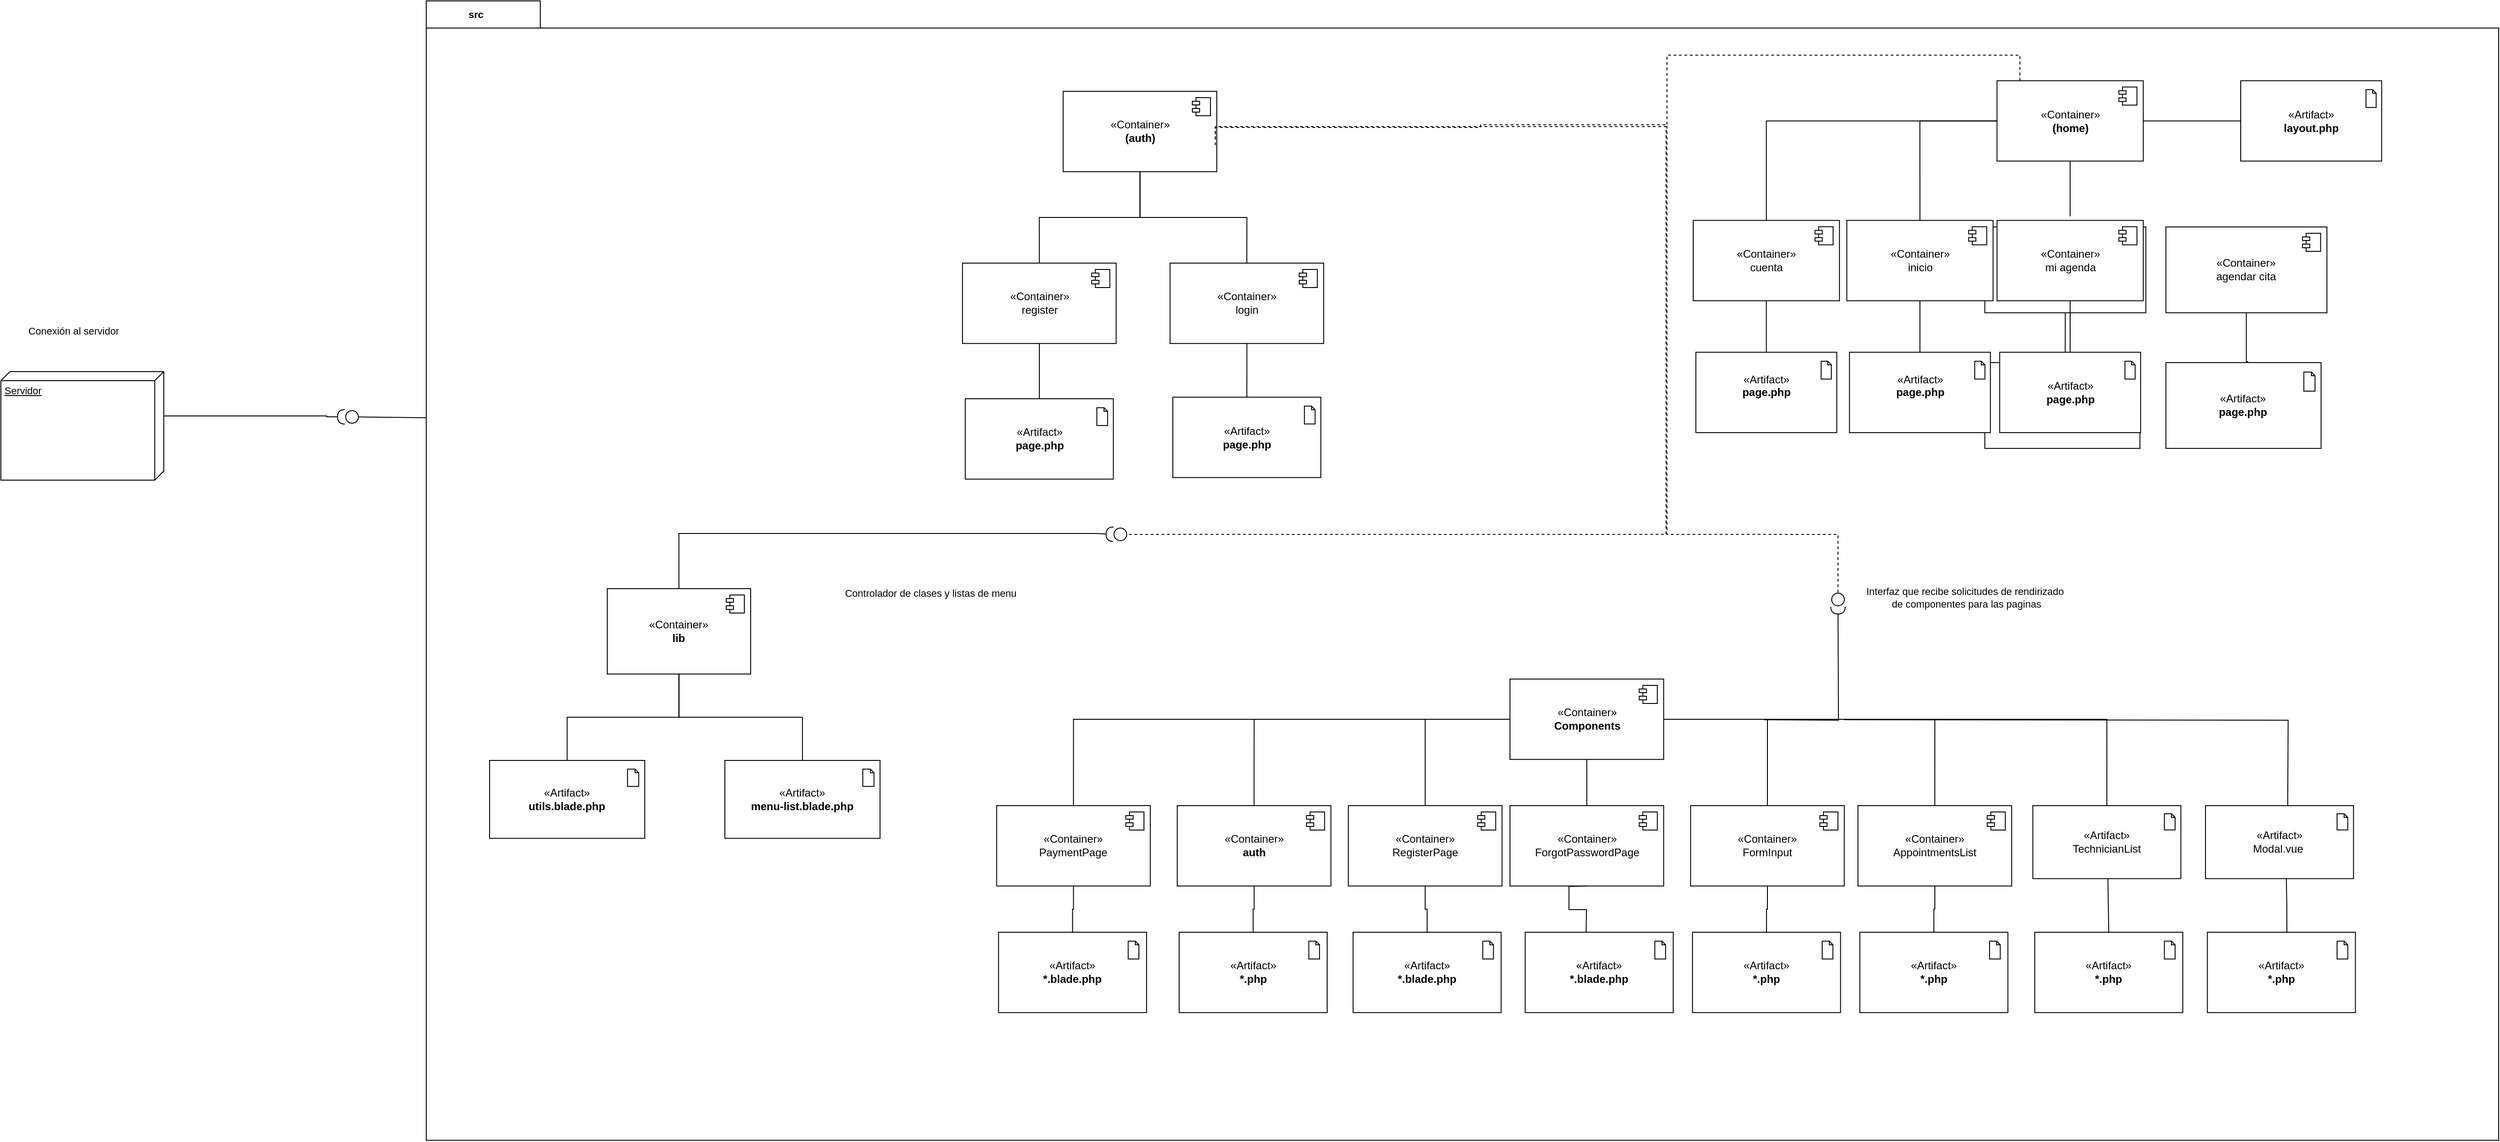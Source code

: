 <mxfile version="24.7.17">
  <diagram name="Page-1" id="smSO65hF2Sqz_nnlr_ul">
    <mxGraphModel dx="2790" dy="2148" grid="1" gridSize="10" guides="1" tooltips="1" connect="1" arrows="1" fold="1" page="1" pageScale="1" pageWidth="850" pageHeight="1100" math="0" shadow="0">
      <root>
        <mxCell id="0" />
        <mxCell id="1" parent="0" />
        <mxCell id="8WxmeXJwVNpy9xaw_TIM-440" style="edgeStyle=orthogonalEdgeStyle;shape=connector;rounded=0;orthogonalLoop=1;jettySize=auto;html=1;strokeColor=default;align=center;verticalAlign=middle;fontFamily=Helvetica;fontSize=11;fontColor=default;labelBackgroundColor=default;endArrow=circle;endFill=0;" parent="1" source="8WxmeXJwVNpy9xaw_TIM-421" edge="1">
          <mxGeometry relative="1" as="geometry">
            <mxPoint x="2020" y="560" as="targetPoint" />
            <Array as="points">
              <mxPoint x="2155" y="560" />
              <mxPoint x="2120" y="561" />
            </Array>
          </mxGeometry>
        </mxCell>
        <mxCell id="8WxmeXJwVNpy9xaw_TIM-421" value="src" style="shape=folder;fontStyle=1;tabWidth=110;tabHeight=30;tabPosition=left;html=1;boundedLbl=1;labelInHeader=1;container=1;collapsible=0;whiteSpace=wrap;fontFamily=Helvetica;fontSize=11;fontColor=default;labelBackgroundColor=default;" parent="1" vertex="1">
          <mxGeometry x="1820" y="100" width="2290" height="1260.07" as="geometry" />
        </mxCell>
        <mxCell id="8WxmeXJwVNpy9xaw_TIM-422" value="&lt;div&gt;&lt;br&gt;&lt;/div&gt;" style="html=1;strokeColor=none;resizeWidth=1;resizeHeight=1;fillColor=none;part=1;connectable=0;allowArrows=0;deletable=0;whiteSpace=wrap;fontFamily=Helvetica;fontSize=11;fontColor=default;labelBackgroundColor=default;" parent="8WxmeXJwVNpy9xaw_TIM-421" vertex="1">
          <mxGeometry width="2174.45" height="1140" relative="1" as="geometry">
            <mxPoint y="30" as="offset" />
          </mxGeometry>
        </mxCell>
        <mxCell id="tiNQSC6HaKzDwvJY5_fg-1" value="&lt;div&gt;«Container»&lt;/div&gt;&lt;div&gt;mis citas&lt;/div&gt;" style="html=1;dropTarget=0;whiteSpace=wrap;" parent="8WxmeXJwVNpy9xaw_TIM-421" vertex="1">
          <mxGeometry x="1722.215" y="249.998" width="177.924" height="94.907" as="geometry" />
        </mxCell>
        <mxCell id="tiNQSC6HaKzDwvJY5_fg-2" value="" style="shape=module;jettyWidth=8;jettyHeight=4;" parent="tiNQSC6HaKzDwvJY5_fg-1" vertex="1">
          <mxGeometry x="1" width="20" height="20" relative="1" as="geometry">
            <mxPoint x="-27" y="7" as="offset" />
          </mxGeometry>
        </mxCell>
        <mxCell id="tiNQSC6HaKzDwvJY5_fg-3" value="&lt;div&gt;«Container»&lt;/div&gt;&lt;div&gt;agendar cita&lt;/div&gt;" style="html=1;dropTarget=0;whiteSpace=wrap;" parent="8WxmeXJwVNpy9xaw_TIM-421" vertex="1">
          <mxGeometry x="1922.339" y="249.998" width="177.924" height="94.907" as="geometry" />
        </mxCell>
        <mxCell id="tiNQSC6HaKzDwvJY5_fg-4" value="" style="shape=module;jettyWidth=8;jettyHeight=4;" parent="tiNQSC6HaKzDwvJY5_fg-3" vertex="1">
          <mxGeometry x="1" width="20" height="20" relative="1" as="geometry">
            <mxPoint x="-27" y="7" as="offset" />
          </mxGeometry>
        </mxCell>
        <mxCell id="tiNQSC6HaKzDwvJY5_fg-5" value="" style="group" parent="8WxmeXJwVNpy9xaw_TIM-421" connectable="0" vertex="1">
          <mxGeometry x="1722.21" y="399.998" width="171.438" height="94.907" as="geometry" />
        </mxCell>
        <mxCell id="tiNQSC6HaKzDwvJY5_fg-6" value="&lt;div&gt;«Artifact»&lt;/div&gt;&lt;b&gt;page.tsx&lt;/b&gt;" style="html=1;dropTarget=0;whiteSpace=wrap;" parent="tiNQSC6HaKzDwvJY5_fg-5" vertex="1">
          <mxGeometry width="171.438" height="94.907" as="geometry" />
        </mxCell>
        <mxCell id="tiNQSC6HaKzDwvJY5_fg-7" value="" style="shape=note;whiteSpace=wrap;html=1;backgroundOutline=1;darkOpacity=0.05;size=4;" parent="tiNQSC6HaKzDwvJY5_fg-5" vertex="1">
          <mxGeometry x="152.389" y="10.545" width="12.382" height="21.09" as="geometry" />
        </mxCell>
        <mxCell id="tiNQSC6HaKzDwvJY5_fg-8" value="" style="group" parent="8WxmeXJwVNpy9xaw_TIM-421" connectable="0" vertex="1">
          <mxGeometry x="1922.339" y="399.998" width="171.438" height="94.907" as="geometry" />
        </mxCell>
        <mxCell id="tiNQSC6HaKzDwvJY5_fg-9" value="&lt;div&gt;«Artifact»&lt;/div&gt;&lt;b&gt;page.php&lt;/b&gt;" style="html=1;dropTarget=0;whiteSpace=wrap;" parent="tiNQSC6HaKzDwvJY5_fg-8" vertex="1">
          <mxGeometry width="171.438" height="94.907" as="geometry" />
        </mxCell>
        <mxCell id="tiNQSC6HaKzDwvJY5_fg-10" value="" style="shape=note;whiteSpace=wrap;html=1;backgroundOutline=1;darkOpacity=0.05;size=4;" parent="tiNQSC6HaKzDwvJY5_fg-8" vertex="1">
          <mxGeometry x="152.389" y="10.545" width="12.382" height="21.09" as="geometry" />
        </mxCell>
        <mxCell id="tiNQSC6HaKzDwvJY5_fg-11" style="edgeStyle=orthogonalEdgeStyle;shape=connector;rounded=0;orthogonalLoop=1;jettySize=auto;html=1;entryX=0.521;entryY=0.008;entryDx=0;entryDy=0;strokeColor=default;align=center;verticalAlign=middle;fontFamily=Helvetica;fontSize=11;fontColor=default;labelBackgroundColor=default;endArrow=none;endFill=0;entryPerimeter=0;" parent="8WxmeXJwVNpy9xaw_TIM-421" target="tiNQSC6HaKzDwvJY5_fg-6" edge="1">
          <mxGeometry relative="1" as="geometry">
            <mxPoint x="1811.127" y="344.91" as="sourcePoint" />
            <mxPoint x="1811.059" y="394.909" as="targetPoint" />
            <Array as="points">
              <mxPoint x="1810.991" y="387" />
              <mxPoint x="1812.041" y="387" />
            </Array>
          </mxGeometry>
        </mxCell>
        <mxCell id="tiNQSC6HaKzDwvJY5_fg-12" style="edgeStyle=orthogonalEdgeStyle;shape=connector;rounded=0;orthogonalLoop=1;jettySize=auto;html=1;entryX=0.53;entryY=-0.011;entryDx=0;entryDy=0;strokeColor=default;align=center;verticalAlign=middle;fontFamily=Helvetica;fontSize=11;fontColor=default;labelBackgroundColor=default;endArrow=none;endFill=0;entryPerimeter=0;" parent="8WxmeXJwVNpy9xaw_TIM-421" target="tiNQSC6HaKzDwvJY5_fg-9" edge="1">
          <mxGeometry relative="1" as="geometry">
            <mxPoint x="2011.198" y="344.903" as="sourcePoint" />
            <mxPoint x="2011.198" y="405.771" as="targetPoint" />
            <Array as="points">
              <mxPoint x="2011.628" y="399" />
            </Array>
          </mxGeometry>
        </mxCell>
        <mxCell id="8WxmeXJwVNpy9xaw_TIM-244" value="" style="group" parent="8WxmeXJwVNpy9xaw_TIM-421" connectable="0" vertex="1">
          <mxGeometry x="329.997" y="839.998" width="171.438" height="86.189" as="geometry" />
        </mxCell>
        <mxCell id="8WxmeXJwVNpy9xaw_TIM-245" value="&lt;div&gt;«Artifact»&lt;/div&gt;&lt;div&gt;&lt;b&gt;menu-list.blade.php&lt;/b&gt;&lt;br&gt;&lt;/div&gt;" style="html=1;dropTarget=0;whiteSpace=wrap;" parent="8WxmeXJwVNpy9xaw_TIM-244" vertex="1">
          <mxGeometry width="171.438" height="86.189" as="geometry" />
        </mxCell>
        <mxCell id="8WxmeXJwVNpy9xaw_TIM-246" value="" style="shape=note;whiteSpace=wrap;html=1;backgroundOutline=1;darkOpacity=0.05;size=4;" parent="8WxmeXJwVNpy9xaw_TIM-244" vertex="1">
          <mxGeometry x="152.389" y="9.577" width="12.382" height="19.153" as="geometry" />
        </mxCell>
        <mxCell id="8WxmeXJwVNpy9xaw_TIM-241" value="" style="group" parent="8WxmeXJwVNpy9xaw_TIM-421" connectable="0" vertex="1">
          <mxGeometry x="69.996" y="839.998" width="171.438" height="86.189" as="geometry" />
        </mxCell>
        <mxCell id="8WxmeXJwVNpy9xaw_TIM-242" value="&lt;div&gt;«Artifact»&lt;/div&gt;&lt;div&gt;&lt;b&gt;utils.blade.php&lt;/b&gt;&lt;/div&gt;" style="html=1;dropTarget=0;whiteSpace=wrap;" parent="8WxmeXJwVNpy9xaw_TIM-241" vertex="1">
          <mxGeometry width="171.438" height="86.189" as="geometry" />
        </mxCell>
        <mxCell id="8WxmeXJwVNpy9xaw_TIM-243" value="" style="shape=note;whiteSpace=wrap;html=1;backgroundOutline=1;darkOpacity=0.05;size=4;" parent="8WxmeXJwVNpy9xaw_TIM-241" vertex="1">
          <mxGeometry x="152.389" y="9.577" width="12.382" height="19.153" as="geometry" />
        </mxCell>
        <mxCell id="8WxmeXJwVNpy9xaw_TIM-232" value="«Container»&lt;br&gt;&lt;b&gt;lib&lt;/b&gt;" style="html=1;dropTarget=0;whiteSpace=wrap;" parent="8WxmeXJwVNpy9xaw_TIM-421" vertex="1">
          <mxGeometry x="200.0" y="650.003" width="158.479" height="94.433" as="geometry" />
        </mxCell>
        <mxCell id="8WxmeXJwVNpy9xaw_TIM-233" value="" style="shape=module;jettyWidth=8;jettyHeight=4;" parent="8WxmeXJwVNpy9xaw_TIM-232" vertex="1">
          <mxGeometry x="1" width="20" height="20" relative="1" as="geometry">
            <mxPoint x="-27" y="7" as="offset" />
          </mxGeometry>
        </mxCell>
        <mxCell id="8WxmeXJwVNpy9xaw_TIM-337" style="edgeStyle=orthogonalEdgeStyle;shape=connector;rounded=0;orthogonalLoop=1;jettySize=auto;html=1;entryX=0.5;entryY=0;entryDx=0;entryDy=0;strokeColor=default;align=center;verticalAlign=middle;fontFamily=Helvetica;fontSize=11;fontColor=default;labelBackgroundColor=default;endArrow=none;endFill=0;" parent="8WxmeXJwVNpy9xaw_TIM-421" source="8WxmeXJwVNpy9xaw_TIM-232" target="8WxmeXJwVNpy9xaw_TIM-245" edge="1">
          <mxGeometry relative="1" as="geometry" />
        </mxCell>
        <mxCell id="8WxmeXJwVNpy9xaw_TIM-336" style="edgeStyle=orthogonalEdgeStyle;shape=connector;rounded=0;orthogonalLoop=1;jettySize=auto;html=1;entryX=0.5;entryY=0;entryDx=0;entryDy=0;strokeColor=default;align=center;verticalAlign=middle;fontFamily=Helvetica;fontSize=11;fontColor=default;labelBackgroundColor=default;endArrow=none;endFill=0;" parent="8WxmeXJwVNpy9xaw_TIM-421" source="8WxmeXJwVNpy9xaw_TIM-232" target="8WxmeXJwVNpy9xaw_TIM-242" edge="1">
          <mxGeometry relative="1" as="geometry" />
        </mxCell>
        <mxCell id="8WxmeXJwVNpy9xaw_TIM-412" value="Controlador de clases y listas de menu" style="text;html=1;align=center;verticalAlign=middle;resizable=0;points=[];autosize=1;strokeColor=none;fillColor=none;fontFamily=Helvetica;fontSize=11;fontColor=default;labelBackgroundColor=default;" parent="8WxmeXJwVNpy9xaw_TIM-421" vertex="1">
          <mxGeometry x="451.697" y="640" width="210" height="30" as="geometry" />
        </mxCell>
        <mxCell id="8WxmeXJwVNpy9xaw_TIM-236" value="«Container»&lt;br&gt;&lt;b&gt;Components&lt;/b&gt;" style="html=1;dropTarget=0;whiteSpace=wrap;" parent="8WxmeXJwVNpy9xaw_TIM-421" vertex="1">
          <mxGeometry x="1197.519" y="750.002" width="169.813" height="88.876" as="geometry" />
        </mxCell>
        <mxCell id="8WxmeXJwVNpy9xaw_TIM-237" value="" style="shape=module;jettyWidth=8;jettyHeight=4;" parent="8WxmeXJwVNpy9xaw_TIM-236" vertex="1">
          <mxGeometry x="1" width="20" height="20" relative="1" as="geometry">
            <mxPoint x="-27" y="7" as="offset" />
          </mxGeometry>
        </mxCell>
        <mxCell id="8WxmeXJwVNpy9xaw_TIM-297" value="«Container»&lt;br&gt;PaymentPage" style="html=1;dropTarget=0;whiteSpace=wrap;" parent="8WxmeXJwVNpy9xaw_TIM-421" vertex="1">
          <mxGeometry x="630.271" y="890.002" width="169.813" height="88.876" as="geometry" />
        </mxCell>
        <mxCell id="8WxmeXJwVNpy9xaw_TIM-298" value="" style="shape=module;jettyWidth=8;jettyHeight=4;" parent="8WxmeXJwVNpy9xaw_TIM-297" vertex="1">
          <mxGeometry x="1" width="20" height="20" relative="1" as="geometry">
            <mxPoint x="-27" y="7" as="offset" />
          </mxGeometry>
        </mxCell>
        <mxCell id="8WxmeXJwVNpy9xaw_TIM-339" style="edgeStyle=orthogonalEdgeStyle;shape=connector;rounded=0;orthogonalLoop=1;jettySize=auto;html=1;entryX=0.5;entryY=0;entryDx=0;entryDy=0;strokeColor=default;align=center;verticalAlign=middle;fontFamily=Helvetica;fontSize=11;fontColor=default;labelBackgroundColor=default;endArrow=none;endFill=0;" parent="8WxmeXJwVNpy9xaw_TIM-421" source="8WxmeXJwVNpy9xaw_TIM-236" target="8WxmeXJwVNpy9xaw_TIM-297" edge="1">
          <mxGeometry relative="1" as="geometry">
            <Array as="points">
              <mxPoint x="714.927" y="794" />
            </Array>
          </mxGeometry>
        </mxCell>
        <mxCell id="8WxmeXJwVNpy9xaw_TIM-372" value="" style="group" parent="8WxmeXJwVNpy9xaw_TIM-421" connectable="0" vertex="1">
          <mxGeometry x="630.273" y="1030.001" width="163.574" height="88.876" as="geometry" />
        </mxCell>
        <mxCell id="8WxmeXJwVNpy9xaw_TIM-373" value="&lt;div&gt;«Artifact»&lt;/div&gt;&lt;b&gt;*.blade.php&lt;/b&gt;" style="html=1;dropTarget=0;whiteSpace=wrap;" parent="8WxmeXJwVNpy9xaw_TIM-372" vertex="1">
          <mxGeometry x="2.101" width="163.574" height="88.876" as="geometry" />
        </mxCell>
        <mxCell id="8WxmeXJwVNpy9xaw_TIM-374" value="" style="shape=note;whiteSpace=wrap;html=1;backgroundOutline=1;darkOpacity=0.05;size=4;" parent="8WxmeXJwVNpy9xaw_TIM-372" vertex="1">
          <mxGeometry x="145.399" y="9.875" width="11.814" height="19.75" as="geometry" />
        </mxCell>
        <mxCell id="8WxmeXJwVNpy9xaw_TIM-375" style="edgeStyle=orthogonalEdgeStyle;shape=connector;rounded=0;orthogonalLoop=1;jettySize=auto;html=1;strokeColor=default;align=center;verticalAlign=middle;fontFamily=Helvetica;fontSize=11;fontColor=default;labelBackgroundColor=default;endArrow=none;endFill=0;" parent="8WxmeXJwVNpy9xaw_TIM-421" source="8WxmeXJwVNpy9xaw_TIM-297" target="8WxmeXJwVNpy9xaw_TIM-373" edge="1">
          <mxGeometry relative="1" as="geometry" />
        </mxCell>
        <mxCell id="8WxmeXJwVNpy9xaw_TIM-376" value="" style="group" parent="8WxmeXJwVNpy9xaw_TIM-421" connectable="0" vertex="1">
          <mxGeometry x="829.861" y="1030.001" width="163.574" height="88.876" as="geometry" />
        </mxCell>
        <mxCell id="8WxmeXJwVNpy9xaw_TIM-377" value="&lt;div&gt;«Artifact»&lt;/div&gt;&lt;b&gt;*.php&lt;/b&gt;" style="html=1;dropTarget=0;whiteSpace=wrap;" parent="8WxmeXJwVNpy9xaw_TIM-376" vertex="1">
          <mxGeometry x="2.101" width="163.574" height="88.876" as="geometry" />
        </mxCell>
        <mxCell id="8WxmeXJwVNpy9xaw_TIM-378" value="" style="shape=note;whiteSpace=wrap;html=1;backgroundOutline=1;darkOpacity=0.05;size=4;" parent="8WxmeXJwVNpy9xaw_TIM-376" vertex="1">
          <mxGeometry x="145.399" y="9.875" width="11.814" height="19.75" as="geometry" />
        </mxCell>
        <mxCell id="8WxmeXJwVNpy9xaw_TIM-299" value="«Container»&lt;br&gt;&lt;b&gt;auth&lt;/b&gt;" style="html=1;dropTarget=0;whiteSpace=wrap;" parent="8WxmeXJwVNpy9xaw_TIM-421" vertex="1">
          <mxGeometry x="829.858" y="890.002" width="169.813" height="88.876" as="geometry" />
        </mxCell>
        <mxCell id="8WxmeXJwVNpy9xaw_TIM-300" value="" style="shape=module;jettyWidth=8;jettyHeight=4;" parent="8WxmeXJwVNpy9xaw_TIM-299" vertex="1">
          <mxGeometry x="1" width="20" height="20" relative="1" as="geometry">
            <mxPoint x="-27" y="7" as="offset" />
          </mxGeometry>
        </mxCell>
        <mxCell id="8WxmeXJwVNpy9xaw_TIM-340" style="edgeStyle=orthogonalEdgeStyle;shape=connector;rounded=0;orthogonalLoop=1;jettySize=auto;html=1;entryX=0.5;entryY=0;entryDx=0;entryDy=0;strokeColor=default;align=center;verticalAlign=middle;fontFamily=Helvetica;fontSize=11;fontColor=default;labelBackgroundColor=default;endArrow=none;endFill=0;" parent="8WxmeXJwVNpy9xaw_TIM-421" source="8WxmeXJwVNpy9xaw_TIM-236" target="8WxmeXJwVNpy9xaw_TIM-299" edge="1">
          <mxGeometry relative="1" as="geometry" />
        </mxCell>
        <mxCell id="8WxmeXJwVNpy9xaw_TIM-386" style="edgeStyle=orthogonalEdgeStyle;shape=connector;rounded=0;orthogonalLoop=1;jettySize=auto;html=1;entryX=0.5;entryY=0;entryDx=0;entryDy=0;strokeColor=default;align=center;verticalAlign=middle;fontFamily=Helvetica;fontSize=11;fontColor=default;labelBackgroundColor=default;endArrow=none;endFill=0;" parent="8WxmeXJwVNpy9xaw_TIM-421" source="8WxmeXJwVNpy9xaw_TIM-299" target="8WxmeXJwVNpy9xaw_TIM-377" edge="1">
          <mxGeometry relative="1" as="geometry" />
        </mxCell>
        <mxCell id="8WxmeXJwVNpy9xaw_TIM-301" value="«Container»&lt;br&gt;RegisterPage" style="html=1;dropTarget=0;whiteSpace=wrap;" parent="8WxmeXJwVNpy9xaw_TIM-421" vertex="1">
          <mxGeometry x="1018.941" y="890.002" width="169.813" height="88.876" as="geometry" />
        </mxCell>
        <mxCell id="8WxmeXJwVNpy9xaw_TIM-302" value="" style="shape=module;jettyWidth=8;jettyHeight=4;" parent="8WxmeXJwVNpy9xaw_TIM-301" vertex="1">
          <mxGeometry x="1" width="20" height="20" relative="1" as="geometry">
            <mxPoint x="-27" y="7" as="offset" />
          </mxGeometry>
        </mxCell>
        <mxCell id="8WxmeXJwVNpy9xaw_TIM-341" style="edgeStyle=orthogonalEdgeStyle;shape=connector;rounded=0;orthogonalLoop=1;jettySize=auto;html=1;entryX=0.5;entryY=0;entryDx=0;entryDy=0;strokeColor=default;align=center;verticalAlign=middle;fontFamily=Helvetica;fontSize=11;fontColor=default;labelBackgroundColor=default;endArrow=none;endFill=0;" parent="8WxmeXJwVNpy9xaw_TIM-421" source="8WxmeXJwVNpy9xaw_TIM-236" target="8WxmeXJwVNpy9xaw_TIM-301" edge="1">
          <mxGeometry relative="1" as="geometry" />
        </mxCell>
        <mxCell id="8WxmeXJwVNpy9xaw_TIM-379" value="" style="group" parent="8WxmeXJwVNpy9xaw_TIM-421" connectable="0" vertex="1">
          <mxGeometry x="1022.063" y="1030.001" width="163.574" height="88.876" as="geometry" />
        </mxCell>
        <mxCell id="8WxmeXJwVNpy9xaw_TIM-380" value="&lt;div&gt;«Artifact»&lt;/div&gt;&lt;b&gt;*.blade.php&lt;/b&gt;" style="html=1;dropTarget=0;whiteSpace=wrap;" parent="8WxmeXJwVNpy9xaw_TIM-379" vertex="1">
          <mxGeometry x="2.101" width="163.574" height="88.876" as="geometry" />
        </mxCell>
        <mxCell id="8WxmeXJwVNpy9xaw_TIM-381" value="" style="shape=note;whiteSpace=wrap;html=1;backgroundOutline=1;darkOpacity=0.05;size=4;" parent="8WxmeXJwVNpy9xaw_TIM-379" vertex="1">
          <mxGeometry x="145.399" y="9.875" width="11.814" height="19.75" as="geometry" />
        </mxCell>
        <mxCell id="8WxmeXJwVNpy9xaw_TIM-387" style="edgeStyle=orthogonalEdgeStyle;shape=connector;rounded=0;orthogonalLoop=1;jettySize=auto;html=1;entryX=0.5;entryY=0;entryDx=0;entryDy=0;strokeColor=default;align=center;verticalAlign=middle;fontFamily=Helvetica;fontSize=11;fontColor=default;labelBackgroundColor=default;endArrow=none;endFill=0;" parent="8WxmeXJwVNpy9xaw_TIM-421" source="8WxmeXJwVNpy9xaw_TIM-301" target="8WxmeXJwVNpy9xaw_TIM-380" edge="1">
          <mxGeometry relative="1" as="geometry" />
        </mxCell>
        <mxCell id="8WxmeXJwVNpy9xaw_TIM-382" value="" style="group" parent="8WxmeXJwVNpy9xaw_TIM-421" connectable="0" vertex="1">
          <mxGeometry x="1212.228" y="1030.001" width="163.574" height="88.876" as="geometry" />
        </mxCell>
        <mxCell id="8WxmeXJwVNpy9xaw_TIM-383" value="&lt;div&gt;«Artifact»&lt;/div&gt;&lt;b&gt;*.blade.php&lt;/b&gt;" style="html=1;dropTarget=0;whiteSpace=wrap;" parent="8WxmeXJwVNpy9xaw_TIM-382" vertex="1">
          <mxGeometry x="2.101" width="163.574" height="88.876" as="geometry" />
        </mxCell>
        <mxCell id="8WxmeXJwVNpy9xaw_TIM-384" value="" style="shape=note;whiteSpace=wrap;html=1;backgroundOutline=1;darkOpacity=0.05;size=4;" parent="8WxmeXJwVNpy9xaw_TIM-382" vertex="1">
          <mxGeometry x="145.399" y="9.875" width="11.814" height="19.75" as="geometry" />
        </mxCell>
        <mxCell id="8WxmeXJwVNpy9xaw_TIM-303" value="«Container»&lt;br&gt;ForgotPasswordPage" style="html=1;dropTarget=0;whiteSpace=wrap;" parent="8WxmeXJwVNpy9xaw_TIM-421" vertex="1">
          <mxGeometry x="1197.519" y="890.002" width="169.813" height="88.876" as="geometry" />
        </mxCell>
        <mxCell id="8WxmeXJwVNpy9xaw_TIM-304" value="" style="shape=module;jettyWidth=8;jettyHeight=4;" parent="8WxmeXJwVNpy9xaw_TIM-303" vertex="1">
          <mxGeometry x="1" width="20" height="20" relative="1" as="geometry">
            <mxPoint x="-27" y="7" as="offset" />
          </mxGeometry>
        </mxCell>
        <mxCell id="8WxmeXJwVNpy9xaw_TIM-342" style="edgeStyle=orthogonalEdgeStyle;shape=connector;rounded=0;orthogonalLoop=1;jettySize=auto;html=1;entryX=0.5;entryY=0;entryDx=0;entryDy=0;strokeColor=default;align=center;verticalAlign=middle;fontFamily=Helvetica;fontSize=11;fontColor=default;labelBackgroundColor=default;endArrow=none;endFill=0;" parent="8WxmeXJwVNpy9xaw_TIM-421" source="8WxmeXJwVNpy9xaw_TIM-236" target="8WxmeXJwVNpy9xaw_TIM-303" edge="1">
          <mxGeometry relative="1" as="geometry" />
        </mxCell>
        <mxCell id="8WxmeXJwVNpy9xaw_TIM-388" style="edgeStyle=orthogonalEdgeStyle;shape=connector;rounded=0;orthogonalLoop=1;jettySize=auto;html=1;entryX=0.5;entryY=0;entryDx=0;entryDy=0;strokeColor=default;align=center;verticalAlign=middle;fontFamily=Helvetica;fontSize=11;fontColor=default;labelBackgroundColor=default;endArrow=none;endFill=0;" parent="8WxmeXJwVNpy9xaw_TIM-421" edge="1">
          <mxGeometry relative="1" as="geometry">
            <mxPoint x="1282.673" y="978.878" as="sourcePoint" />
            <mxPoint x="1281.63" y="1030.001" as="targetPoint" />
          </mxGeometry>
        </mxCell>
        <mxCell id="8WxmeXJwVNpy9xaw_TIM-305" value="«Container»&lt;br&gt;FormInput" style="html=1;dropTarget=0;whiteSpace=wrap;" parent="8WxmeXJwVNpy9xaw_TIM-421" vertex="1">
          <mxGeometry x="1397.106" y="890.002" width="169.813" height="88.876" as="geometry" />
        </mxCell>
        <mxCell id="8WxmeXJwVNpy9xaw_TIM-306" value="" style="shape=module;jettyWidth=8;jettyHeight=4;" parent="8WxmeXJwVNpy9xaw_TIM-305" vertex="1">
          <mxGeometry x="1" width="20" height="20" relative="1" as="geometry">
            <mxPoint x="-27" y="7" as="offset" />
          </mxGeometry>
        </mxCell>
        <mxCell id="8WxmeXJwVNpy9xaw_TIM-343" style="edgeStyle=orthogonalEdgeStyle;shape=connector;rounded=0;orthogonalLoop=1;jettySize=auto;html=1;entryX=0.5;entryY=0;entryDx=0;entryDy=0;strokeColor=default;align=center;verticalAlign=middle;fontFamily=Helvetica;fontSize=11;fontColor=default;labelBackgroundColor=default;endArrow=none;endFill=0;" parent="8WxmeXJwVNpy9xaw_TIM-421" source="8WxmeXJwVNpy9xaw_TIM-236" target="8WxmeXJwVNpy9xaw_TIM-305" edge="1">
          <mxGeometry relative="1" as="geometry" />
        </mxCell>
        <mxCell id="8WxmeXJwVNpy9xaw_TIM-389" value="" style="group" parent="8WxmeXJwVNpy9xaw_TIM-421" connectable="0" vertex="1">
          <mxGeometry x="1397.108" y="1030.001" width="163.574" height="88.876" as="geometry" />
        </mxCell>
        <mxCell id="8WxmeXJwVNpy9xaw_TIM-390" value="&lt;div&gt;«Artifact»&lt;/div&gt;&lt;b&gt;*.php&lt;/b&gt;" style="html=1;dropTarget=0;whiteSpace=wrap;" parent="8WxmeXJwVNpy9xaw_TIM-389" vertex="1">
          <mxGeometry x="2.101" width="163.574" height="88.876" as="geometry" />
        </mxCell>
        <mxCell id="8WxmeXJwVNpy9xaw_TIM-391" value="" style="shape=note;whiteSpace=wrap;html=1;backgroundOutline=1;darkOpacity=0.05;size=4;" parent="8WxmeXJwVNpy9xaw_TIM-389" vertex="1">
          <mxGeometry x="145.399" y="9.875" width="11.814" height="19.75" as="geometry" />
        </mxCell>
        <mxCell id="8WxmeXJwVNpy9xaw_TIM-394" style="edgeStyle=orthogonalEdgeStyle;shape=connector;rounded=0;orthogonalLoop=1;jettySize=auto;html=1;entryX=0.5;entryY=0;entryDx=0;entryDy=0;strokeColor=default;align=center;verticalAlign=middle;fontFamily=Helvetica;fontSize=11;fontColor=default;labelBackgroundColor=default;endArrow=none;endFill=0;" parent="8WxmeXJwVNpy9xaw_TIM-421" source="8WxmeXJwVNpy9xaw_TIM-305" target="8WxmeXJwVNpy9xaw_TIM-390" edge="1">
          <mxGeometry relative="1" as="geometry" />
        </mxCell>
        <mxCell id="8WxmeXJwVNpy9xaw_TIM-415" value="" style="group" parent="8WxmeXJwVNpy9xaw_TIM-421" connectable="0" vertex="1">
          <mxGeometry x="1582.052" y="1030.001" width="163.574" height="88.876" as="geometry" />
        </mxCell>
        <mxCell id="8WxmeXJwVNpy9xaw_TIM-416" value="&lt;div&gt;«Artifact»&lt;/div&gt;&lt;b&gt;*.php&lt;/b&gt;" style="html=1;dropTarget=0;whiteSpace=wrap;" parent="8WxmeXJwVNpy9xaw_TIM-415" vertex="1">
          <mxGeometry x="2.101" width="163.574" height="88.876" as="geometry" />
        </mxCell>
        <mxCell id="8WxmeXJwVNpy9xaw_TIM-417" value="" style="shape=note;whiteSpace=wrap;html=1;backgroundOutline=1;darkOpacity=0.05;size=4;" parent="8WxmeXJwVNpy9xaw_TIM-415" vertex="1">
          <mxGeometry x="145.399" y="9.875" width="11.814" height="19.75" as="geometry" />
        </mxCell>
        <mxCell id="8WxmeXJwVNpy9xaw_TIM-413" value="«Container»&lt;br&gt;AppointmentsList" style="html=1;dropTarget=0;whiteSpace=wrap;" parent="8WxmeXJwVNpy9xaw_TIM-421" vertex="1">
          <mxGeometry x="1582.05" y="890.002" width="169.813" height="88.876" as="geometry" />
        </mxCell>
        <mxCell id="8WxmeXJwVNpy9xaw_TIM-414" value="" style="shape=module;jettyWidth=8;jettyHeight=4;" parent="8WxmeXJwVNpy9xaw_TIM-413" vertex="1">
          <mxGeometry x="1" width="20" height="20" relative="1" as="geometry">
            <mxPoint x="-27" y="7" as="offset" />
          </mxGeometry>
        </mxCell>
        <mxCell id="8WxmeXJwVNpy9xaw_TIM-420" style="edgeStyle=orthogonalEdgeStyle;shape=connector;rounded=0;orthogonalLoop=1;jettySize=auto;html=1;entryX=0.5;entryY=0;entryDx=0;entryDy=0;strokeColor=default;align=center;verticalAlign=middle;fontFamily=Helvetica;fontSize=11;fontColor=default;labelBackgroundColor=default;endArrow=none;endFill=0;" parent="8WxmeXJwVNpy9xaw_TIM-421" source="8WxmeXJwVNpy9xaw_TIM-236" target="8WxmeXJwVNpy9xaw_TIM-413" edge="1">
          <mxGeometry relative="1" as="geometry" />
        </mxCell>
        <mxCell id="8WxmeXJwVNpy9xaw_TIM-419" style="edgeStyle=orthogonalEdgeStyle;shape=connector;rounded=0;orthogonalLoop=1;jettySize=auto;html=1;entryX=0.5;entryY=0;entryDx=0;entryDy=0;strokeColor=default;align=center;verticalAlign=middle;fontFamily=Helvetica;fontSize=11;fontColor=default;labelBackgroundColor=default;endArrow=none;endFill=0;" parent="8WxmeXJwVNpy9xaw_TIM-421" source="8WxmeXJwVNpy9xaw_TIM-413" target="8WxmeXJwVNpy9xaw_TIM-416" edge="1">
          <mxGeometry relative="1" as="geometry" />
        </mxCell>
        <mxCell id="8WxmeXJwVNpy9xaw_TIM-247" value="" style="group" parent="8WxmeXJwVNpy9xaw_TIM-421" connectable="0" vertex="1">
          <mxGeometry x="1775.28" y="890.005" width="163.574" height="80.712" as="geometry" />
        </mxCell>
        <mxCell id="8WxmeXJwVNpy9xaw_TIM-248" value="&lt;div&gt;«Artifact»&lt;/div&gt;&lt;div&gt;TechnicianList&lt;br&gt;&lt;/div&gt;" style="html=1;dropTarget=0;whiteSpace=wrap;" parent="8WxmeXJwVNpy9xaw_TIM-247" vertex="1">
          <mxGeometry width="163.574" height="80.712" as="geometry" />
        </mxCell>
        <mxCell id="8WxmeXJwVNpy9xaw_TIM-249" value="" style="shape=note;whiteSpace=wrap;html=1;backgroundOutline=1;darkOpacity=0.05;size=4;" parent="8WxmeXJwVNpy9xaw_TIM-247" vertex="1">
          <mxGeometry x="145.399" y="8.968" width="11.814" height="17.936" as="geometry" />
        </mxCell>
        <mxCell id="8WxmeXJwVNpy9xaw_TIM-338" style="edgeStyle=orthogonalEdgeStyle;shape=connector;rounded=0;orthogonalLoop=1;jettySize=auto;html=1;entryX=0.5;entryY=0;entryDx=0;entryDy=0;strokeColor=default;align=center;verticalAlign=middle;fontFamily=Helvetica;fontSize=11;fontColor=default;labelBackgroundColor=default;endArrow=none;endFill=0;" parent="8WxmeXJwVNpy9xaw_TIM-421" source="8WxmeXJwVNpy9xaw_TIM-236" target="8WxmeXJwVNpy9xaw_TIM-248" edge="1">
          <mxGeometry relative="1" as="geometry" />
        </mxCell>
        <mxCell id="8WxmeXJwVNpy9xaw_TIM-264" value="" style="group" parent="8WxmeXJwVNpy9xaw_TIM-421" connectable="0" vertex="1">
          <mxGeometry x="595.661" y="440.001" width="163.574" height="88.876" as="geometry" />
        </mxCell>
        <mxCell id="8WxmeXJwVNpy9xaw_TIM-265" value="&lt;div&gt;«Artifact»&lt;/div&gt;&lt;b&gt;page.php&lt;/b&gt;" style="html=1;dropTarget=0;whiteSpace=wrap;" parent="8WxmeXJwVNpy9xaw_TIM-264" vertex="1">
          <mxGeometry width="163.574" height="88.876" as="geometry" />
        </mxCell>
        <mxCell id="8WxmeXJwVNpy9xaw_TIM-266" value="" style="shape=note;whiteSpace=wrap;html=1;backgroundOutline=1;darkOpacity=0.05;size=4;" parent="8WxmeXJwVNpy9xaw_TIM-264" vertex="1">
          <mxGeometry x="145.399" y="9.875" width="11.814" height="19.75" as="geometry" />
        </mxCell>
        <mxCell id="8WxmeXJwVNpy9xaw_TIM-262" value="&lt;div&gt;«Container»&lt;/div&gt;register" style="html=1;dropTarget=0;whiteSpace=wrap;" parent="8WxmeXJwVNpy9xaw_TIM-421" vertex="1">
          <mxGeometry x="592.567" y="289.995" width="169.763" height="88.876" as="geometry" />
        </mxCell>
        <mxCell id="8WxmeXJwVNpy9xaw_TIM-263" value="" style="shape=module;jettyWidth=8;jettyHeight=4;" parent="8WxmeXJwVNpy9xaw_TIM-262" vertex="1">
          <mxGeometry x="1" width="20" height="20" relative="1" as="geometry">
            <mxPoint x="-27" y="7" as="offset" />
          </mxGeometry>
        </mxCell>
        <mxCell id="8WxmeXJwVNpy9xaw_TIM-321" style="edgeStyle=orthogonalEdgeStyle;shape=connector;rounded=0;orthogonalLoop=1;jettySize=auto;html=1;entryX=0.5;entryY=0;entryDx=0;entryDy=0;strokeColor=default;align=center;verticalAlign=middle;fontFamily=Helvetica;fontSize=11;fontColor=default;labelBackgroundColor=default;endArrow=none;endFill=0;" parent="8WxmeXJwVNpy9xaw_TIM-421" source="8WxmeXJwVNpy9xaw_TIM-262" target="8WxmeXJwVNpy9xaw_TIM-265" edge="1">
          <mxGeometry relative="1" as="geometry" />
        </mxCell>
        <mxCell id="8WxmeXJwVNpy9xaw_TIM-258" value="«Container»&lt;br&gt;&lt;b&gt;(auth)&lt;/b&gt;" style="html=1;dropTarget=0;whiteSpace=wrap;" parent="8WxmeXJwVNpy9xaw_TIM-421" vertex="1">
          <mxGeometry x="703.806" y="99.996" width="169.763" height="88.876" as="geometry" />
        </mxCell>
        <mxCell id="8WxmeXJwVNpy9xaw_TIM-259" value="" style="shape=module;jettyWidth=8;jettyHeight=4;" parent="8WxmeXJwVNpy9xaw_TIM-258" vertex="1">
          <mxGeometry x="1" width="20" height="20" relative="1" as="geometry">
            <mxPoint x="-27" y="7" as="offset" />
          </mxGeometry>
        </mxCell>
        <mxCell id="8WxmeXJwVNpy9xaw_TIM-319" style="edgeStyle=orthogonalEdgeStyle;rounded=0;orthogonalLoop=1;jettySize=auto;html=1;entryX=0.5;entryY=0;entryDx=0;entryDy=0;endArrow=none;endFill=0;" parent="8WxmeXJwVNpy9xaw_TIM-421" source="8WxmeXJwVNpy9xaw_TIM-258" target="8WxmeXJwVNpy9xaw_TIM-262" edge="1">
          <mxGeometry relative="1" as="geometry" />
        </mxCell>
        <mxCell id="8WxmeXJwVNpy9xaw_TIM-260" value="&lt;div&gt;«Container»&lt;/div&gt;login" style="html=1;dropTarget=0;whiteSpace=wrap;" parent="8WxmeXJwVNpy9xaw_TIM-421" vertex="1">
          <mxGeometry x="821.884" y="289.995" width="169.763" height="88.876" as="geometry" />
        </mxCell>
        <mxCell id="8WxmeXJwVNpy9xaw_TIM-261" value="" style="shape=module;jettyWidth=8;jettyHeight=4;" parent="8WxmeXJwVNpy9xaw_TIM-260" vertex="1">
          <mxGeometry x="1" width="20" height="20" relative="1" as="geometry">
            <mxPoint x="-27" y="7" as="offset" />
          </mxGeometry>
        </mxCell>
        <mxCell id="8WxmeXJwVNpy9xaw_TIM-333" style="edgeStyle=orthogonalEdgeStyle;shape=connector;rounded=0;orthogonalLoop=1;jettySize=auto;html=1;entryX=0.5;entryY=0;entryDx=0;entryDy=0;strokeColor=default;align=center;verticalAlign=middle;fontFamily=Helvetica;fontSize=11;fontColor=default;labelBackgroundColor=default;endArrow=none;endFill=0;" parent="8WxmeXJwVNpy9xaw_TIM-421" source="8WxmeXJwVNpy9xaw_TIM-258" target="8WxmeXJwVNpy9xaw_TIM-260" edge="1">
          <mxGeometry relative="1" as="geometry" />
        </mxCell>
        <mxCell id="8WxmeXJwVNpy9xaw_TIM-267" value="" style="group" parent="8WxmeXJwVNpy9xaw_TIM-421" connectable="0" vertex="1">
          <mxGeometry x="819.359" y="500.001" width="163.574" height="88.876" as="geometry" />
        </mxCell>
        <mxCell id="8WxmeXJwVNpy9xaw_TIM-268" value="&lt;div&gt;«Artifact»&lt;/div&gt;&lt;b&gt;page.php&lt;/b&gt;" style="html=1;dropTarget=0;whiteSpace=wrap;" parent="8WxmeXJwVNpy9xaw_TIM-267" vertex="1">
          <mxGeometry x="5.62" y="-61.71" width="163.574" height="88.876" as="geometry" />
        </mxCell>
        <mxCell id="8WxmeXJwVNpy9xaw_TIM-269" value="" style="shape=note;whiteSpace=wrap;html=1;backgroundOutline=1;darkOpacity=0.05;size=4;" parent="8WxmeXJwVNpy9xaw_TIM-267" vertex="1">
          <mxGeometry x="151.019" y="-51.835" width="11.814" height="19.75" as="geometry" />
        </mxCell>
        <mxCell id="8WxmeXJwVNpy9xaw_TIM-322" style="edgeStyle=orthogonalEdgeStyle;shape=connector;rounded=0;orthogonalLoop=1;jettySize=auto;html=1;entryX=0.5;entryY=0;entryDx=0;entryDy=0;strokeColor=default;align=center;verticalAlign=middle;fontFamily=Helvetica;fontSize=11;fontColor=default;labelBackgroundColor=default;endArrow=none;endFill=0;" parent="8WxmeXJwVNpy9xaw_TIM-421" source="8WxmeXJwVNpy9xaw_TIM-260" target="8WxmeXJwVNpy9xaw_TIM-268" edge="1">
          <mxGeometry relative="1" as="geometry" />
        </mxCell>
        <mxCell id="tiNQSC6HaKzDwvJY5_fg-16" value="" style="group" parent="8WxmeXJwVNpy9xaw_TIM-421" connectable="0" vertex="1">
          <mxGeometry x="1775.283" y="1030.001" width="163.574" height="88.876" as="geometry" />
        </mxCell>
        <mxCell id="tiNQSC6HaKzDwvJY5_fg-17" value="&lt;div&gt;«Artifact»&lt;/div&gt;&lt;b&gt;*.php&lt;/b&gt;" style="html=1;dropTarget=0;whiteSpace=wrap;" parent="tiNQSC6HaKzDwvJY5_fg-16" vertex="1">
          <mxGeometry x="2.101" width="163.574" height="88.876" as="geometry" />
        </mxCell>
        <mxCell id="tiNQSC6HaKzDwvJY5_fg-18" value="" style="shape=note;whiteSpace=wrap;html=1;backgroundOutline=1;darkOpacity=0.05;size=4;" parent="tiNQSC6HaKzDwvJY5_fg-16" vertex="1">
          <mxGeometry x="145.399" y="9.875" width="11.814" height="19.75" as="geometry" />
        </mxCell>
        <mxCell id="tiNQSC6HaKzDwvJY5_fg-19" value="" style="group" parent="8WxmeXJwVNpy9xaw_TIM-421" connectable="0" vertex="1">
          <mxGeometry x="1966.054" y="890.005" width="163.574" height="80.712" as="geometry" />
        </mxCell>
        <mxCell id="tiNQSC6HaKzDwvJY5_fg-20" value="&lt;div&gt;«Artifact»&lt;/div&gt;&lt;div&gt;Modal.vue&amp;nbsp;&lt;br&gt;&lt;/div&gt;" style="html=1;dropTarget=0;whiteSpace=wrap;" parent="tiNQSC6HaKzDwvJY5_fg-19" vertex="1">
          <mxGeometry width="163.574" height="80.712" as="geometry" />
        </mxCell>
        <mxCell id="tiNQSC6HaKzDwvJY5_fg-21" value="" style="shape=note;whiteSpace=wrap;html=1;backgroundOutline=1;darkOpacity=0.05;size=4;" parent="tiNQSC6HaKzDwvJY5_fg-19" vertex="1">
          <mxGeometry x="145.399" y="8.968" width="11.814" height="17.936" as="geometry" />
        </mxCell>
        <mxCell id="tiNQSC6HaKzDwvJY5_fg-22" value="" style="group" parent="8WxmeXJwVNpy9xaw_TIM-421" connectable="0" vertex="1">
          <mxGeometry x="1966.057" y="1030.001" width="163.574" height="88.876" as="geometry" />
        </mxCell>
        <mxCell id="tiNQSC6HaKzDwvJY5_fg-23" value="&lt;div&gt;«Artifact»&lt;/div&gt;&lt;b&gt;*.php&lt;/b&gt;" style="html=1;dropTarget=0;whiteSpace=wrap;" parent="tiNQSC6HaKzDwvJY5_fg-22" vertex="1">
          <mxGeometry x="2.101" width="163.574" height="88.876" as="geometry" />
        </mxCell>
        <mxCell id="tiNQSC6HaKzDwvJY5_fg-24" value="" style="shape=note;whiteSpace=wrap;html=1;backgroundOutline=1;darkOpacity=0.05;size=4;" parent="tiNQSC6HaKzDwvJY5_fg-22" vertex="1">
          <mxGeometry x="145.399" y="9.875" width="11.814" height="19.75" as="geometry" />
        </mxCell>
        <mxCell id="tiNQSC6HaKzDwvJY5_fg-26" style="edgeStyle=orthogonalEdgeStyle;shape=connector;rounded=0;orthogonalLoop=1;jettySize=auto;html=1;entryX=0.5;entryY=0;entryDx=0;entryDy=0;strokeColor=default;align=center;verticalAlign=middle;fontFamily=Helvetica;fontSize=11;fontColor=default;labelBackgroundColor=default;endArrow=none;endFill=0;" parent="8WxmeXJwVNpy9xaw_TIM-421" target="tiNQSC6HaKzDwvJY5_fg-17" edge="1">
          <mxGeometry relative="1" as="geometry">
            <mxPoint x="1858.207" y="970.72" as="sourcePoint" />
            <mxPoint x="1857.089" y="1021.72" as="targetPoint" />
          </mxGeometry>
        </mxCell>
        <mxCell id="tiNQSC6HaKzDwvJY5_fg-27" style="edgeStyle=orthogonalEdgeStyle;shape=connector;rounded=0;orthogonalLoop=1;jettySize=auto;html=1;entryX=0.5;entryY=0;entryDx=0;entryDy=0;strokeColor=default;align=center;verticalAlign=middle;fontFamily=Helvetica;fontSize=11;fontColor=default;labelBackgroundColor=default;endArrow=none;endFill=0;" parent="8WxmeXJwVNpy9xaw_TIM-421" edge="1">
          <mxGeometry relative="1" as="geometry">
            <mxPoint x="2055.415" y="970.72" as="sourcePoint" />
            <mxPoint x="2056.018" y="1030" as="targetPoint" />
          </mxGeometry>
        </mxCell>
        <mxCell id="8WxmeXJwVNpy9xaw_TIM-365" style="edgeStyle=orthogonalEdgeStyle;shape=connector;rounded=0;orthogonalLoop=1;jettySize=auto;html=1;strokeColor=default;align=center;verticalAlign=middle;fontFamily=Helvetica;fontSize=11;fontColor=default;labelBackgroundColor=default;endArrow=halfCircle;endFill=0;" parent="8WxmeXJwVNpy9xaw_TIM-421" edge="1">
          <mxGeometry relative="1" as="geometry">
            <mxPoint x="1560" y="670" as="targetPoint" />
            <mxPoint x="1478.27" y="795" as="sourcePoint" />
          </mxGeometry>
        </mxCell>
        <mxCell id="8WxmeXJwVNpy9xaw_TIM-368" value="&lt;div&gt;Interfaz que recibe solicitudes de rendirizado&lt;/div&gt;&lt;div&gt;&amp;nbsp;de componentes para las paginas&lt;/div&gt;" style="text;html=1;align=center;verticalAlign=middle;resizable=0;points=[];autosize=1;strokeColor=none;fillColor=none;fontFamily=Helvetica;fontSize=11;fontColor=default;labelBackgroundColor=default;" parent="8WxmeXJwVNpy9xaw_TIM-421" vertex="1">
          <mxGeometry x="1580" y="640" width="240" height="40" as="geometry" />
        </mxCell>
        <mxCell id="tiNQSC6HaKzDwvJY5_fg-32" style="edgeStyle=orthogonalEdgeStyle;shape=connector;rounded=0;orthogonalLoop=1;jettySize=auto;html=1;strokeColor=default;align=center;verticalAlign=middle;fontFamily=Helvetica;fontSize=11;fontColor=default;labelBackgroundColor=default;endArrow=halfCircle;endFill=0;exitX=0.5;exitY=0;exitDx=0;exitDy=0;" parent="8WxmeXJwVNpy9xaw_TIM-421" source="8WxmeXJwVNpy9xaw_TIM-232" edge="1">
          <mxGeometry relative="1" as="geometry">
            <mxPoint x="759.23" y="589.88" as="targetPoint" />
            <mxPoint x="570" y="590" as="sourcePoint" />
            <Array as="points">
              <mxPoint x="279" y="589" />
              <mxPoint x="739" y="589" />
              <mxPoint x="759" y="590" />
            </Array>
          </mxGeometry>
        </mxCell>
        <mxCell id="tiNQSC6HaKzDwvJY5_fg-33" style="edgeStyle=orthogonalEdgeStyle;shape=connector;rounded=0;orthogonalLoop=1;jettySize=auto;html=1;entryX=0.5;entryY=0;entryDx=0;entryDy=0;strokeColor=default;align=center;verticalAlign=middle;fontFamily=Helvetica;fontSize=11;fontColor=default;labelBackgroundColor=default;endArrow=none;endFill=0;" parent="8WxmeXJwVNpy9xaw_TIM-421" edge="1">
          <mxGeometry relative="1" as="geometry">
            <mxPoint x="1566.92" y="795" as="sourcePoint" />
            <mxPoint x="2056.92" y="890" as="targetPoint" />
          </mxGeometry>
        </mxCell>
        <mxCell id="8WxmeXJwVNpy9xaw_TIM-347" style="edgeStyle=orthogonalEdgeStyle;shape=connector;rounded=0;orthogonalLoop=1;jettySize=auto;html=1;entryX=0;entryY=0.5;entryDx=0;entryDy=0;strokeColor=default;align=center;verticalAlign=middle;fontFamily=Helvetica;fontSize=11;fontColor=default;labelBackgroundColor=default;endArrow=none;endFill=0;" parent="1" source="8WxmeXJwVNpy9xaw_TIM-256" target="8WxmeXJwVNpy9xaw_TIM-279" edge="1">
          <mxGeometry relative="1" as="geometry" />
        </mxCell>
        <mxCell id="8WxmeXJwVNpy9xaw_TIM-356" style="edgeStyle=orthogonalEdgeStyle;shape=connector;rounded=0;orthogonalLoop=1;jettySize=auto;html=1;strokeColor=default;align=center;verticalAlign=middle;fontFamily=Helvetica;fontSize=11;fontColor=default;labelBackgroundColor=default;endArrow=none;endFill=0;" parent="1" source="8WxmeXJwVNpy9xaw_TIM-256" edge="1">
          <mxGeometry relative="1" as="geometry">
            <mxPoint x="3636.514" y="338.29" as="targetPoint" />
          </mxGeometry>
        </mxCell>
        <mxCell id="8WxmeXJwVNpy9xaw_TIM-357" style="edgeStyle=orthogonalEdgeStyle;shape=connector;rounded=0;orthogonalLoop=1;jettySize=auto;html=1;entryX=0.5;entryY=0;entryDx=0;entryDy=0;strokeColor=default;align=center;verticalAlign=middle;fontFamily=Helvetica;fontSize=11;fontColor=default;labelBackgroundColor=default;endArrow=none;endFill=0;" parent="1" source="8WxmeXJwVNpy9xaw_TIM-256" target="8WxmeXJwVNpy9xaw_TIM-270" edge="1">
          <mxGeometry relative="1" as="geometry" />
        </mxCell>
        <mxCell id="8WxmeXJwVNpy9xaw_TIM-358" style="edgeStyle=orthogonalEdgeStyle;shape=connector;rounded=0;orthogonalLoop=1;jettySize=auto;html=1;entryX=0.5;entryY=0;entryDx=0;entryDy=0;strokeColor=default;align=center;verticalAlign=middle;fontFamily=Helvetica;fontSize=11;fontColor=default;labelBackgroundColor=default;endArrow=none;endFill=0;" parent="1" source="8WxmeXJwVNpy9xaw_TIM-256" target="8WxmeXJwVNpy9xaw_TIM-272" edge="1">
          <mxGeometry relative="1" as="geometry" />
        </mxCell>
        <mxCell id="8WxmeXJwVNpy9xaw_TIM-367" style="edgeStyle=orthogonalEdgeStyle;shape=connector;rounded=0;orthogonalLoop=1;jettySize=auto;html=1;strokeColor=default;align=center;verticalAlign=middle;fontFamily=Helvetica;fontSize=11;fontColor=default;labelBackgroundColor=default;endArrow=none;endFill=0;dashed=1;" parent="1" edge="1">
          <mxGeometry relative="1" as="geometry">
            <mxPoint x="3191" y="240" as="targetPoint" />
            <mxPoint x="3581" y="188.286" as="sourcePoint" />
            <Array as="points">
              <mxPoint x="3581" y="160" />
              <mxPoint x="3191" y="160" />
              <mxPoint x="3191" y="233" />
            </Array>
          </mxGeometry>
        </mxCell>
        <mxCell id="8WxmeXJwVNpy9xaw_TIM-256" value="«Container»&lt;br&gt;&lt;b&gt;(home)&lt;/b&gt;" style="html=1;dropTarget=0;whiteSpace=wrap;" parent="1" vertex="1">
          <mxGeometry x="3555.709" y="188.286" width="161.608" height="88.876" as="geometry" />
        </mxCell>
        <mxCell id="8WxmeXJwVNpy9xaw_TIM-257" value="" style="shape=module;jettyWidth=8;jettyHeight=4;" parent="8WxmeXJwVNpy9xaw_TIM-256" vertex="1">
          <mxGeometry x="1" width="20" height="20" relative="1" as="geometry">
            <mxPoint x="-27" y="7" as="offset" />
          </mxGeometry>
        </mxCell>
        <mxCell id="8WxmeXJwVNpy9xaw_TIM-366" style="edgeStyle=orthogonalEdgeStyle;shape=connector;rounded=0;orthogonalLoop=1;jettySize=auto;html=1;strokeColor=default;align=center;verticalAlign=middle;fontFamily=Helvetica;fontSize=11;fontColor=default;labelBackgroundColor=default;endArrow=circle;endFill=0;dashed=1;exitX=0.99;exitY=0.592;exitDx=0;exitDy=0;exitPerimeter=0;" parent="1" source="8WxmeXJwVNpy9xaw_TIM-258" edge="1">
          <mxGeometry relative="1" as="geometry">
            <mxPoint x="3380" y="770" as="targetPoint" />
            <mxPoint x="3050.957" y="236.756" as="sourcePoint" />
            <Array as="points">
              <mxPoint x="2692" y="240" />
              <mxPoint x="2985" y="240" />
              <mxPoint x="2985" y="237" />
              <mxPoint x="3191" y="237" />
              <mxPoint x="3191" y="690" />
              <mxPoint x="3380" y="690" />
            </Array>
          </mxGeometry>
        </mxCell>
        <mxCell id="8WxmeXJwVNpy9xaw_TIM-323" style="edgeStyle=orthogonalEdgeStyle;shape=connector;rounded=0;orthogonalLoop=1;jettySize=auto;html=1;entryX=0.5;entryY=0;entryDx=0;entryDy=0;strokeColor=default;align=center;verticalAlign=middle;fontFamily=Helvetica;fontSize=11;fontColor=default;labelBackgroundColor=default;endArrow=none;endFill=0;" parent="1" source="8WxmeXJwVNpy9xaw_TIM-270" target="8WxmeXJwVNpy9xaw_TIM-282" edge="1">
          <mxGeometry relative="1" as="geometry" />
        </mxCell>
        <mxCell id="8WxmeXJwVNpy9xaw_TIM-270" value="&lt;div&gt;«Container»&lt;/div&gt;cuenta" style="html=1;dropTarget=0;whiteSpace=wrap;" parent="1" vertex="1">
          <mxGeometry x="3220.001" y="342.768" width="161.608" height="88.876" as="geometry" />
        </mxCell>
        <mxCell id="8WxmeXJwVNpy9xaw_TIM-271" value="" style="shape=module;jettyWidth=8;jettyHeight=4;" parent="8WxmeXJwVNpy9xaw_TIM-270" vertex="1">
          <mxGeometry x="1" width="20" height="20" relative="1" as="geometry">
            <mxPoint x="-27" y="7" as="offset" />
          </mxGeometry>
        </mxCell>
        <mxCell id="8WxmeXJwVNpy9xaw_TIM-324" style="edgeStyle=orthogonalEdgeStyle;shape=connector;rounded=0;orthogonalLoop=1;jettySize=auto;html=1;entryX=0.5;entryY=0;entryDx=0;entryDy=0;strokeColor=default;align=center;verticalAlign=middle;fontFamily=Helvetica;fontSize=11;fontColor=default;labelBackgroundColor=default;endArrow=none;endFill=0;" parent="1" source="8WxmeXJwVNpy9xaw_TIM-272" target="8WxmeXJwVNpy9xaw_TIM-285" edge="1">
          <mxGeometry relative="1" as="geometry" />
        </mxCell>
        <mxCell id="8WxmeXJwVNpy9xaw_TIM-272" value="&lt;div&gt;«Container»&lt;/div&gt;&lt;div&gt;inicio&lt;/div&gt;" style="html=1;dropTarget=0;whiteSpace=wrap;" parent="1" vertex="1">
          <mxGeometry x="3389.724" y="342.768" width="161.608" height="88.876" as="geometry" />
        </mxCell>
        <mxCell id="8WxmeXJwVNpy9xaw_TIM-273" value="" style="shape=module;jettyWidth=8;jettyHeight=4;" parent="8WxmeXJwVNpy9xaw_TIM-272" vertex="1">
          <mxGeometry x="1" width="20" height="20" relative="1" as="geometry">
            <mxPoint x="-27" y="7" as="offset" />
          </mxGeometry>
        </mxCell>
        <mxCell id="8WxmeXJwVNpy9xaw_TIM-330" style="edgeStyle=orthogonalEdgeStyle;shape=connector;rounded=0;orthogonalLoop=1;jettySize=auto;html=1;entryX=0.5;entryY=0;entryDx=0;entryDy=0;strokeColor=default;align=center;verticalAlign=middle;fontFamily=Helvetica;fontSize=11;fontColor=default;labelBackgroundColor=default;endArrow=none;endFill=0;" parent="1" source="8WxmeXJwVNpy9xaw_TIM-274" target="8WxmeXJwVNpy9xaw_TIM-288" edge="1">
          <mxGeometry relative="1" as="geometry" />
        </mxCell>
        <mxCell id="8WxmeXJwVNpy9xaw_TIM-274" value="&lt;div&gt;«Container»&lt;/div&gt;&lt;div&gt;mi agenda&lt;/div&gt;" style="html=1;dropTarget=0;whiteSpace=wrap;" parent="1" vertex="1">
          <mxGeometry x="3555.707" y="342.768" width="161.608" height="88.876" as="geometry" />
        </mxCell>
        <mxCell id="8WxmeXJwVNpy9xaw_TIM-275" value="" style="shape=module;jettyWidth=8;jettyHeight=4;" parent="8WxmeXJwVNpy9xaw_TIM-274" vertex="1">
          <mxGeometry x="1" width="20" height="20" relative="1" as="geometry">
            <mxPoint x="-27" y="7" as="offset" />
          </mxGeometry>
        </mxCell>
        <mxCell id="8WxmeXJwVNpy9xaw_TIM-278" value="" style="group" parent="1" connectable="0" vertex="1">
          <mxGeometry x="3824.998" y="188.286" width="155.717" height="88.876" as="geometry" />
        </mxCell>
        <mxCell id="8WxmeXJwVNpy9xaw_TIM-279" value="&lt;div&gt;«Artifact»&lt;/div&gt;&lt;b&gt;layout.php&lt;/b&gt;" style="html=1;dropTarget=0;whiteSpace=wrap;" parent="8WxmeXJwVNpy9xaw_TIM-278" vertex="1">
          <mxGeometry width="155.717" height="88.876" as="geometry" />
        </mxCell>
        <mxCell id="8WxmeXJwVNpy9xaw_TIM-280" value="" style="shape=note;whiteSpace=wrap;html=1;backgroundOutline=1;darkOpacity=0.05;size=4;" parent="8WxmeXJwVNpy9xaw_TIM-278" vertex="1">
          <mxGeometry x="138.415" y="9.875" width="11.246" height="19.75" as="geometry" />
        </mxCell>
        <mxCell id="8WxmeXJwVNpy9xaw_TIM-281" value="" style="group" parent="1" connectable="0" vertex="1">
          <mxGeometry x="3222.942" y="488.578" width="155.717" height="88.876" as="geometry" />
        </mxCell>
        <mxCell id="8WxmeXJwVNpy9xaw_TIM-282" value="&lt;div&gt;«Artifact»&lt;/div&gt;&lt;b&gt;page.php&lt;/b&gt;&lt;div&gt;&lt;b&gt;&lt;br&gt;&lt;/b&gt;&lt;/div&gt;" style="html=1;dropTarget=0;whiteSpace=wrap;" parent="8WxmeXJwVNpy9xaw_TIM-281" vertex="1">
          <mxGeometry width="155.717" height="88.876" as="geometry" />
        </mxCell>
        <mxCell id="8WxmeXJwVNpy9xaw_TIM-283" value="" style="shape=note;whiteSpace=wrap;html=1;backgroundOutline=1;darkOpacity=0.05;size=4;" parent="8WxmeXJwVNpy9xaw_TIM-281" vertex="1">
          <mxGeometry x="138.415" y="9.875" width="11.246" height="19.75" as="geometry" />
        </mxCell>
        <mxCell id="8WxmeXJwVNpy9xaw_TIM-284" value="" style="group" parent="1" connectable="0" vertex="1">
          <mxGeometry x="3392.667" y="488.578" width="155.717" height="88.876" as="geometry" />
        </mxCell>
        <mxCell id="8WxmeXJwVNpy9xaw_TIM-285" value="&lt;div&gt;«Artifact»&lt;/div&gt;&lt;b&gt;page.php&lt;/b&gt;&lt;div&gt;&lt;b&gt;&lt;br&gt;&lt;/b&gt;&lt;/div&gt;" style="html=1;dropTarget=0;whiteSpace=wrap;" parent="8WxmeXJwVNpy9xaw_TIM-284" vertex="1">
          <mxGeometry width="155.717" height="88.876" as="geometry" />
        </mxCell>
        <mxCell id="8WxmeXJwVNpy9xaw_TIM-286" value="" style="shape=note;whiteSpace=wrap;html=1;backgroundOutline=1;darkOpacity=0.05;size=4;" parent="8WxmeXJwVNpy9xaw_TIM-284" vertex="1">
          <mxGeometry x="138.415" y="9.875" width="11.246" height="19.75" as="geometry" />
        </mxCell>
        <mxCell id="8WxmeXJwVNpy9xaw_TIM-287" value="" style="group" parent="1" connectable="0" vertex="1">
          <mxGeometry x="3558.653" y="488.578" width="155.717" height="88.876" as="geometry" />
        </mxCell>
        <mxCell id="8WxmeXJwVNpy9xaw_TIM-288" value="&lt;div&gt;«Artifact»&lt;/div&gt;&lt;b&gt;page.php&lt;/b&gt;" style="html=1;dropTarget=0;whiteSpace=wrap;" parent="8WxmeXJwVNpy9xaw_TIM-287" vertex="1">
          <mxGeometry width="155.717" height="88.876" as="geometry" />
        </mxCell>
        <mxCell id="8WxmeXJwVNpy9xaw_TIM-289" value="" style="shape=note;whiteSpace=wrap;html=1;backgroundOutline=1;darkOpacity=0.05;size=4;" parent="8WxmeXJwVNpy9xaw_TIM-287" vertex="1">
          <mxGeometry x="138.415" y="9.875" width="11.246" height="19.75" as="geometry" />
        </mxCell>
        <mxCell id="8WxmeXJwVNpy9xaw_TIM-400" style="edgeStyle=orthogonalEdgeStyle;shape=connector;rounded=0;orthogonalLoop=1;jettySize=auto;html=1;strokeColor=default;align=center;verticalAlign=middle;fontFamily=Helvetica;fontSize=11;fontColor=default;labelBackgroundColor=default;endArrow=circle;endFill=0;dashed=1;exitX=0.99;exitY=0.669;exitDx=0;exitDy=0;exitPerimeter=0;" parent="1" source="8WxmeXJwVNpy9xaw_TIM-258" edge="1">
          <mxGeometry relative="1" as="geometry">
            <mxPoint x="2579" y="690" as="targetPoint" />
            <mxPoint x="3047" y="240" as="sourcePoint" />
            <Array as="points">
              <mxPoint x="3190" y="239" />
              <mxPoint x="3190" y="690" />
            </Array>
          </mxGeometry>
        </mxCell>
        <mxCell id="8WxmeXJwVNpy9xaw_TIM-438" style="edgeStyle=orthogonalEdgeStyle;shape=connector;rounded=0;orthogonalLoop=1;jettySize=auto;html=1;strokeColor=default;align=center;verticalAlign=middle;fontFamily=Helvetica;fontSize=11;fontColor=default;labelBackgroundColor=default;endArrow=halfCircle;endFill=0;" parent="1" edge="1">
          <mxGeometry relative="1" as="geometry">
            <mxPoint x="1730" y="560" as="targetPoint" />
            <mxPoint x="1530" y="560" as="sourcePoint" />
            <Array as="points">
              <mxPoint x="1710" y="559" />
              <mxPoint x="1710" y="560" />
              <mxPoint x="1730" y="560" />
            </Array>
          </mxGeometry>
        </mxCell>
        <mxCell id="8WxmeXJwVNpy9xaw_TIM-435" value="Servidor" style="verticalAlign=top;align=left;spacingTop=8;spacingLeft=2;spacingRight=12;shape=cube;size=10;direction=south;fontStyle=4;html=1;whiteSpace=wrap;fontFamily=Helvetica;fontSize=11;fontColor=default;labelBackgroundColor=default;" parent="1" vertex="1">
          <mxGeometry x="1350" y="510.0" width="180" height="120" as="geometry" />
        </mxCell>
        <mxCell id="8WxmeXJwVNpy9xaw_TIM-444" value="Conexión al servidor" style="text;html=1;align=center;verticalAlign=middle;resizable=0;points=[];autosize=1;strokeColor=none;fillColor=none;fontFamily=Helvetica;fontSize=11;fontColor=default;labelBackgroundColor=default;" parent="1" vertex="1">
          <mxGeometry x="1370" y="450" width="120" height="30" as="geometry" />
        </mxCell>
        <mxCell id="tiNQSC6HaKzDwvJY5_fg-31" value="" style="endArrow=circle;html=1;rounded=0;endFill=0;" parent="1" edge="1">
          <mxGeometry width="50" height="50" relative="1" as="geometry">
            <mxPoint x="1820" y="561" as="sourcePoint" />
            <mxPoint x="1730" y="560" as="targetPoint" />
          </mxGeometry>
        </mxCell>
      </root>
    </mxGraphModel>
  </diagram>
</mxfile>
